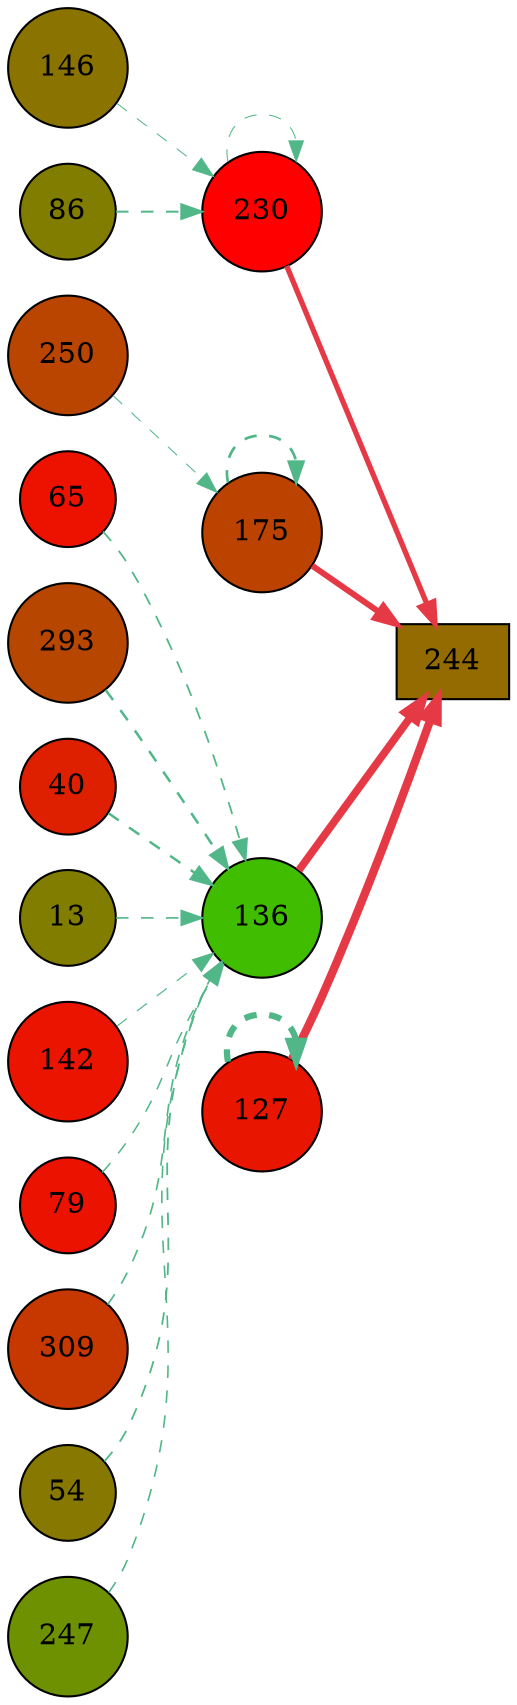 digraph G{
rankdir=LR;
65 [style=filled, shape=circle, fillcolor="#ed1100", label="65"];
293 [style=filled, shape=circle, fillcolor="#b74700", label="293"];
230 [style=filled, shape=circle, fillcolor="#fe0000", label="230"];
136 [style=filled, shape=circle, fillcolor="#41bd00", label="136"];
40 [style=filled, shape=circle, fillcolor="#de2000", label="40"];
13 [style=filled, shape=circle, fillcolor="#817d00", label="13"];
142 [style=filled, shape=circle, fillcolor="#ea1400", label="142"];
175 [style=filled, shape=circle, fillcolor="#bc4200", label="175"];
79 [style=filled, shape=circle, fillcolor="#ec1200", label="79"];
146 [style=filled, shape=circle, fillcolor="#8b7300", label="146"];
244 [style=filled, shape=box, fillcolor="#936b00", label="244"];
309 [style=filled, shape=circle, fillcolor="#c73700", label="309"];
54 [style=filled, shape=circle, fillcolor="#867800", label="54"];
247 [style=filled, shape=circle, fillcolor="#6d9100", label="247"];
86 [style=filled, shape=circle, fillcolor="#817d00", label="86"];
250 [style=filled, shape=circle, fillcolor="#b94500", label="250"];
127 [style=filled, shape=circle, fillcolor="#e81600", label="127"];
127 -> 244 [color="#e63946",penwidth=4.00];
136 -> 244 [color="#e63946",penwidth=3.69];
175 -> 244 [color="#e63946",penwidth=2.89];
230 -> 244 [color="#e63946",penwidth=2.55];
293 -> 136 [color="#52b788",style=dashed,penwidth=1.21];
40 -> 136 [color="#52b788",style=dashed,penwidth=1.21];
54 -> 136 [color="#52b788",style=dashed,penwidth=0.87];
65 -> 136 [color="#52b788",style=dashed,penwidth=0.86];
13 -> 136 [color="#52b788",style=dashed,penwidth=0.82];
309 -> 136 [color="#52b788",style=dashed,penwidth=0.80];
247 -> 136 [color="#52b788",style=dashed,penwidth=0.78];
79 -> 136 [color="#52b788",style=dashed,penwidth=0.72];
142 -> 136 [color="#52b788",style=dashed,penwidth=0.57];
175 -> 175 [color="#52b788",style=dashed,penwidth=1.31];
250 -> 175 [color="#52b788",style=dashed,penwidth=0.50];
86 -> 230 [color="#52b788",style=dashed,penwidth=0.98];
230 -> 230 [color="#52b788",style=dashed,penwidth=0.50];
146 -> 230 [color="#52b788",style=dashed,penwidth=0.50];
127 -> 127 [color="#52b788",style=dashed,penwidth=3.00];
}